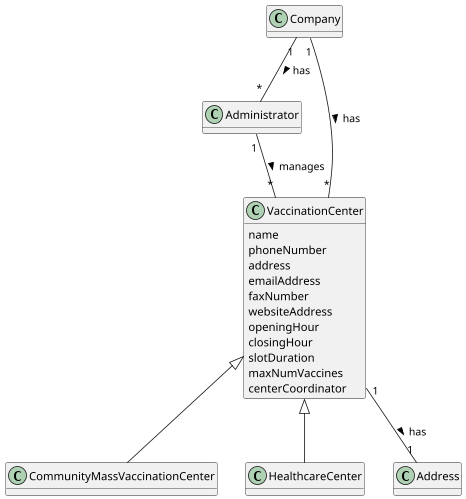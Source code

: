 @startuml US09_MD
hide methods

scale 500 height

class Company {
	
}

class Administrator {

}


class CommunityMassVaccinationCenter {

}

class HealthcareCenter {

}

class VaccinationCenter {
	name
	phoneNumber
	address
	emailAddress
	faxNumber
	websiteAddress
	openingHour
	closingHour
	slotDuration
	maxNumVaccines 
	centerCoordinator
}

class Address{

}

Company "1" -- "*" Administrator : has >
Company "1" -- "*" VaccinationCenter : has >

Administrator "1" --  "*" VaccinationCenter : manages >
VaccinationCenter "1" -- "1" Address : has >

VaccinationCenter <|-- CommunityMassVaccinationCenter
VaccinationCenter <|-- HealthcareCenter

@enduml